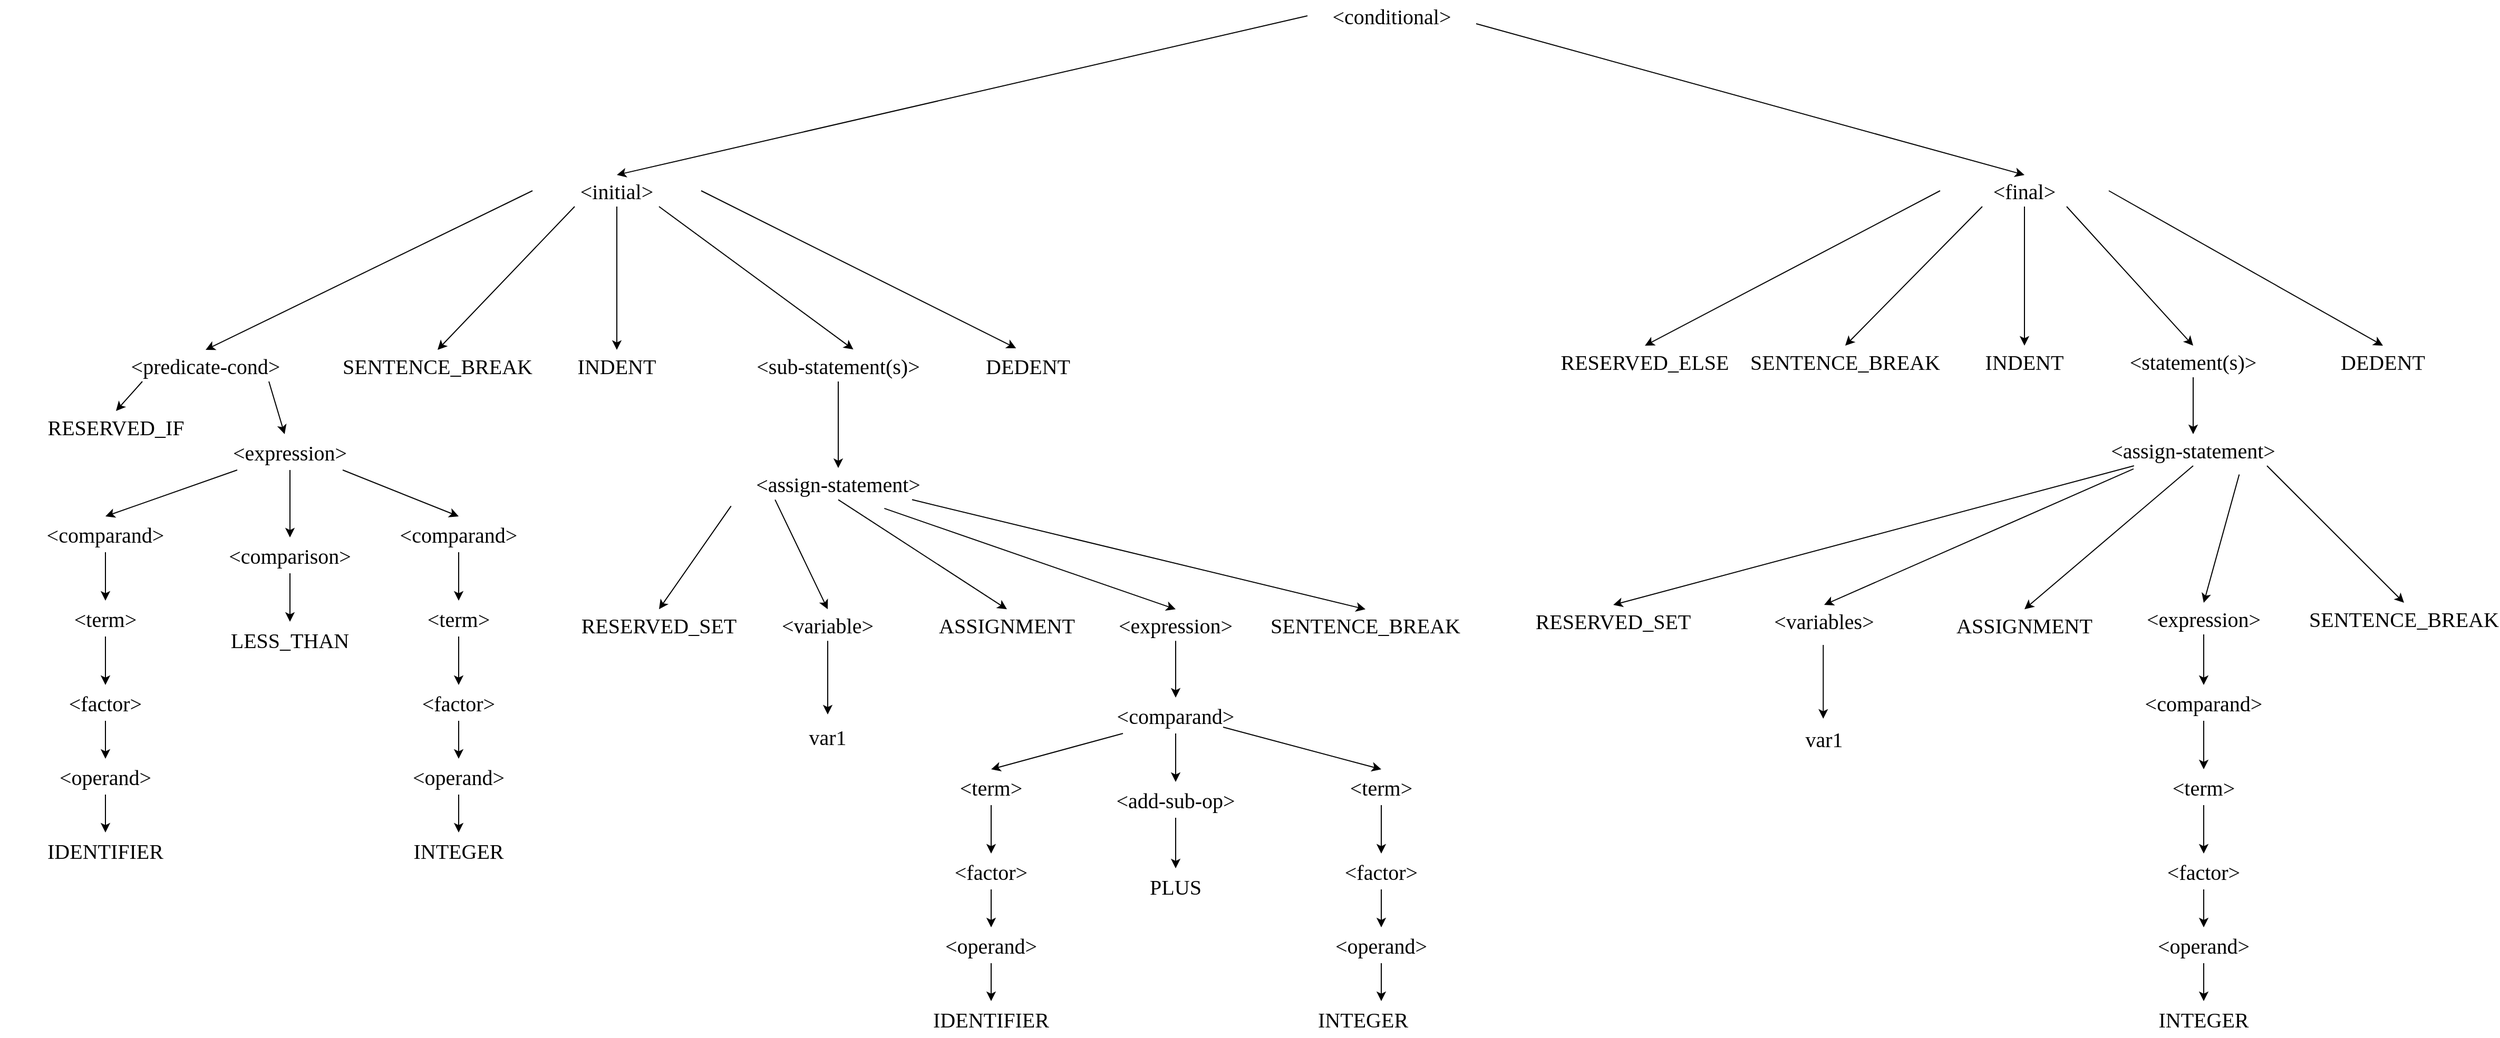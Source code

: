 <mxfile version="22.1.21" type="github">
  <diagram name="Page-1" id="WEaogWOMoJxRNa3tFYCO">
    <mxGraphModel dx="2437" dy="716" grid="1" gridSize="10" guides="1" tooltips="1" connect="1" arrows="1" fold="1" page="1" pageScale="1" pageWidth="1169" pageHeight="827" math="0" shadow="0">
      <root>
        <mxCell id="0" />
        <mxCell id="1" parent="0" />
        <mxCell id="Kcy05sSw5dRX6cnOLowN-2" value="&lt;font style=&quot;font-size: 20px;&quot;&gt;&amp;lt;conditional&amp;gt;&lt;/font&gt;" style="text;html=1;strokeColor=none;fillColor=none;align=center;verticalAlign=middle;whiteSpace=wrap;rounded=0;fontFamily=Lucida Console;" vertex="1" parent="1">
          <mxGeometry x="450" y="330" width="160" height="30" as="geometry" />
        </mxCell>
        <mxCell id="Kcy05sSw5dRX6cnOLowN-3" value="&lt;font style=&quot;font-size: 20px;&quot;&gt;&amp;lt;initial&amp;gt;&lt;/font&gt;" style="text;html=1;strokeColor=none;fillColor=none;align=center;verticalAlign=middle;whiteSpace=wrap;rounded=0;fontFamily=Lucida Console;" vertex="1" parent="1">
          <mxGeometry x="-285" y="496" width="160" height="30" as="geometry" />
        </mxCell>
        <mxCell id="Kcy05sSw5dRX6cnOLowN-5" value="&lt;font style=&quot;font-size: 20px;&quot;&gt;&amp;lt;final&amp;gt;&lt;/font&gt;" style="text;html=1;strokeColor=none;fillColor=none;align=center;verticalAlign=middle;whiteSpace=wrap;rounded=0;fontFamily=Lucida Console;" vertex="1" parent="1">
          <mxGeometry x="1050" y="496" width="160" height="30" as="geometry" />
        </mxCell>
        <mxCell id="Kcy05sSw5dRX6cnOLowN-6" value="&lt;font style=&quot;font-size: 20px;&quot;&gt;RESERVED_ELSE&lt;/font&gt;" style="text;html=1;strokeColor=none;fillColor=none;align=center;verticalAlign=middle;whiteSpace=wrap;rounded=0;fontFamily=Lucida Console;" vertex="1" parent="1">
          <mxGeometry x="690" y="658" width="160" height="30" as="geometry" />
        </mxCell>
        <mxCell id="Kcy05sSw5dRX6cnOLowN-7" value="&lt;font style=&quot;font-size: 20px;&quot;&gt;SENTENCE_BREAK&lt;/font&gt;" style="text;html=1;strokeColor=none;fillColor=none;align=center;verticalAlign=middle;whiteSpace=wrap;rounded=0;fontFamily=Lucida Console;" vertex="1" parent="1">
          <mxGeometry x="880" y="658" width="160" height="30" as="geometry" />
        </mxCell>
        <mxCell id="Kcy05sSw5dRX6cnOLowN-8" value="&lt;font style=&quot;font-size: 20px;&quot;&gt;SENTENCE_BREAK&lt;/font&gt;" style="text;html=1;strokeColor=none;fillColor=none;align=center;verticalAlign=middle;whiteSpace=wrap;rounded=0;fontFamily=Lucida Console;" vertex="1" parent="1">
          <mxGeometry x="-455" y="662" width="160" height="30" as="geometry" />
        </mxCell>
        <mxCell id="Kcy05sSw5dRX6cnOLowN-9" value="&lt;font style=&quot;font-size: 20px;&quot;&gt;&amp;lt;statement(s)&amp;gt;&lt;/font&gt;" style="text;html=1;strokeColor=none;fillColor=none;align=center;verticalAlign=middle;whiteSpace=wrap;rounded=0;fontFamily=Lucida Console;" vertex="1" parent="1">
          <mxGeometry x="1210" y="658" width="160" height="30" as="geometry" />
        </mxCell>
        <mxCell id="Kcy05sSw5dRX6cnOLowN-10" value="&lt;font style=&quot;font-size: 20px;&quot;&gt;INDENT&lt;/font&gt;" style="text;html=1;strokeColor=none;fillColor=none;align=center;verticalAlign=middle;whiteSpace=wrap;rounded=0;fontFamily=Lucida Console;" vertex="1" parent="1">
          <mxGeometry x="1050" y="658" width="160" height="30" as="geometry" />
        </mxCell>
        <mxCell id="Kcy05sSw5dRX6cnOLowN-11" value="&lt;font style=&quot;font-size: 20px;&quot;&gt;DEDENT&lt;/font&gt;" style="text;html=1;strokeColor=none;fillColor=none;align=center;verticalAlign=middle;whiteSpace=wrap;rounded=0;fontFamily=Lucida Console;" vertex="1" parent="1">
          <mxGeometry x="1390" y="658" width="160" height="30" as="geometry" />
        </mxCell>
        <mxCell id="Kcy05sSw5dRX6cnOLowN-13" value="&lt;font style=&quot;font-size: 20px;&quot;&gt;&amp;lt;predicate-cond&amp;gt;&lt;/font&gt;" style="text;html=1;strokeColor=none;fillColor=none;align=center;verticalAlign=middle;whiteSpace=wrap;rounded=0;fontFamily=Lucida Console;" vertex="1" parent="1">
          <mxGeometry x="-715" y="662" width="240" height="30" as="geometry" />
        </mxCell>
        <mxCell id="Kcy05sSw5dRX6cnOLowN-14" value="&lt;font style=&quot;font-size: 20px;&quot;&gt;INDENT&lt;/font&gt;" style="text;html=1;strokeColor=none;fillColor=none;align=center;verticalAlign=middle;whiteSpace=wrap;rounded=0;fontFamily=Lucida Console;" vertex="1" parent="1">
          <mxGeometry x="-285" y="662" width="160" height="30" as="geometry" />
        </mxCell>
        <mxCell id="Kcy05sSw5dRX6cnOLowN-15" value="&lt;font style=&quot;font-size: 20px;&quot;&gt;&amp;lt;sub-statement(s)&amp;gt;&lt;/font&gt;" style="text;html=1;strokeColor=none;fillColor=none;align=center;verticalAlign=middle;whiteSpace=wrap;rounded=0;fontFamily=Lucida Console;" vertex="1" parent="1">
          <mxGeometry x="-105" y="662" width="220" height="30" as="geometry" />
        </mxCell>
        <mxCell id="Kcy05sSw5dRX6cnOLowN-16" value="&lt;font style=&quot;font-size: 20px;&quot;&gt;DEDENT&lt;/font&gt;" style="text;html=1;strokeColor=none;fillColor=none;align=center;verticalAlign=middle;whiteSpace=wrap;rounded=0;fontFamily=Lucida Console;" vertex="1" parent="1">
          <mxGeometry x="105" y="662" width="160" height="30" as="geometry" />
        </mxCell>
        <mxCell id="Kcy05sSw5dRX6cnOLowN-28" value="" style="endArrow=classic;html=1;rounded=0;exitX=0;exitY=0.5;exitDx=0;exitDy=0;entryX=0.5;entryY=0;entryDx=0;entryDy=0;" edge="1" parent="1" source="Kcy05sSw5dRX6cnOLowN-5" target="Kcy05sSw5dRX6cnOLowN-6">
          <mxGeometry width="50" height="50" relative="1" as="geometry">
            <mxPoint x="740" y="562" as="sourcePoint" />
            <mxPoint x="790" y="512" as="targetPoint" />
          </mxGeometry>
        </mxCell>
        <mxCell id="Kcy05sSw5dRX6cnOLowN-29" value="" style="endArrow=classic;html=1;rounded=0;exitX=0.25;exitY=1;exitDx=0;exitDy=0;entryX=0.5;entryY=0;entryDx=0;entryDy=0;" edge="1" parent="1" source="Kcy05sSw5dRX6cnOLowN-5" target="Kcy05sSw5dRX6cnOLowN-7">
          <mxGeometry width="50" height="50" relative="1" as="geometry">
            <mxPoint x="1099" y="527" as="sourcePoint" />
            <mxPoint x="780" y="668" as="targetPoint" />
          </mxGeometry>
        </mxCell>
        <mxCell id="Kcy05sSw5dRX6cnOLowN-30" value="" style="endArrow=classic;html=1;rounded=0;exitX=0.5;exitY=1;exitDx=0;exitDy=0;entryX=0.5;entryY=0;entryDx=0;entryDy=0;" edge="1" parent="1" source="Kcy05sSw5dRX6cnOLowN-5" target="Kcy05sSw5dRX6cnOLowN-10">
          <mxGeometry width="50" height="50" relative="1" as="geometry">
            <mxPoint x="1139" y="542" as="sourcePoint" />
            <mxPoint x="970" y="668" as="targetPoint" />
          </mxGeometry>
        </mxCell>
        <mxCell id="Kcy05sSw5dRX6cnOLowN-31" value="" style="endArrow=classic;html=1;rounded=0;exitX=0.75;exitY=1;exitDx=0;exitDy=0;entryX=0.5;entryY=0;entryDx=0;entryDy=0;" edge="1" parent="1" source="Kcy05sSw5dRX6cnOLowN-5" target="Kcy05sSw5dRX6cnOLowN-9">
          <mxGeometry width="50" height="50" relative="1" as="geometry">
            <mxPoint x="1179" y="542" as="sourcePoint" />
            <mxPoint x="1179" y="668" as="targetPoint" />
          </mxGeometry>
        </mxCell>
        <mxCell id="Kcy05sSw5dRX6cnOLowN-32" value="" style="endArrow=classic;html=1;rounded=0;exitX=1;exitY=0.5;exitDx=0;exitDy=0;entryX=0.5;entryY=0;entryDx=0;entryDy=0;" edge="1" parent="1" source="Kcy05sSw5dRX6cnOLowN-5" target="Kcy05sSw5dRX6cnOLowN-11">
          <mxGeometry width="50" height="50" relative="1" as="geometry">
            <mxPoint x="1219" y="542" as="sourcePoint" />
            <mxPoint x="1360" y="668" as="targetPoint" />
          </mxGeometry>
        </mxCell>
        <mxCell id="Kcy05sSw5dRX6cnOLowN-43" value="" style="endArrow=classic;html=1;rounded=0;exitX=0;exitY=0.5;exitDx=0;exitDy=0;entryX=0.5;entryY=0;entryDx=0;entryDy=0;" edge="1" parent="1" source="Kcy05sSw5dRX6cnOLowN-3" target="Kcy05sSw5dRX6cnOLowN-13">
          <mxGeometry width="50" height="50" relative="1" as="geometry">
            <mxPoint x="-315" y="507" as="sourcePoint" />
            <mxPoint x="-755" y="658" as="targetPoint" />
          </mxGeometry>
        </mxCell>
        <mxCell id="Kcy05sSw5dRX6cnOLowN-44" value="" style="endArrow=classic;html=1;rounded=0;exitX=0.25;exitY=1;exitDx=0;exitDy=0;entryX=0.5;entryY=0;entryDx=0;entryDy=0;" edge="1" parent="1" source="Kcy05sSw5dRX6cnOLowN-3" target="Kcy05sSw5dRX6cnOLowN-8">
          <mxGeometry width="50" height="50" relative="1" as="geometry">
            <mxPoint x="-305" y="521" as="sourcePoint" />
            <mxPoint x="-585" y="672" as="targetPoint" />
          </mxGeometry>
        </mxCell>
        <mxCell id="Kcy05sSw5dRX6cnOLowN-45" value="" style="endArrow=classic;html=1;rounded=0;exitX=0.5;exitY=1;exitDx=0;exitDy=0;entryX=0.5;entryY=0;entryDx=0;entryDy=0;" edge="1" parent="1" source="Kcy05sSw5dRX6cnOLowN-3" target="Kcy05sSw5dRX6cnOLowN-14">
          <mxGeometry width="50" height="50" relative="1" as="geometry">
            <mxPoint x="-265" y="536" as="sourcePoint" />
            <mxPoint x="-365" y="672" as="targetPoint" />
          </mxGeometry>
        </mxCell>
        <mxCell id="Kcy05sSw5dRX6cnOLowN-47" value="" style="endArrow=classic;html=1;rounded=0;exitX=0.75;exitY=1;exitDx=0;exitDy=0;entryX=0.565;entryY=-0.014;entryDx=0;entryDy=0;entryPerimeter=0;" edge="1" parent="1" source="Kcy05sSw5dRX6cnOLowN-3" target="Kcy05sSw5dRX6cnOLowN-15">
          <mxGeometry width="50" height="50" relative="1" as="geometry">
            <mxPoint x="-195" y="536" as="sourcePoint" />
            <mxPoint x="-195" y="672" as="targetPoint" />
          </mxGeometry>
        </mxCell>
        <mxCell id="Kcy05sSw5dRX6cnOLowN-48" value="" style="endArrow=classic;html=1;rounded=0;exitX=1;exitY=0.5;exitDx=0;exitDy=0;entryX=0.429;entryY=-0.052;entryDx=0;entryDy=0;entryPerimeter=0;" edge="1" parent="1" source="Kcy05sSw5dRX6cnOLowN-3" target="Kcy05sSw5dRX6cnOLowN-16">
          <mxGeometry width="50" height="50" relative="1" as="geometry">
            <mxPoint x="-155" y="536" as="sourcePoint" />
            <mxPoint x="29" y="672" as="targetPoint" />
          </mxGeometry>
        </mxCell>
        <mxCell id="Kcy05sSw5dRX6cnOLowN-49" value="" style="endArrow=classic;html=1;rounded=0;exitX=0;exitY=0.5;exitDx=0;exitDy=0;entryX=0.5;entryY=0;entryDx=0;entryDy=0;" edge="1" parent="1" source="Kcy05sSw5dRX6cnOLowN-2" target="Kcy05sSw5dRX6cnOLowN-3">
          <mxGeometry width="50" height="50" relative="1" as="geometry">
            <mxPoint x="-380" y="439" as="sourcePoint" />
            <mxPoint x="-81" y="588" as="targetPoint" />
          </mxGeometry>
        </mxCell>
        <mxCell id="Kcy05sSw5dRX6cnOLowN-51" value="" style="endArrow=classic;html=1;rounded=0;exitX=1;exitY=0.75;exitDx=0;exitDy=0;entryX=0.5;entryY=0;entryDx=0;entryDy=0;" edge="1" parent="1" source="Kcy05sSw5dRX6cnOLowN-2" target="Kcy05sSw5dRX6cnOLowN-5">
          <mxGeometry width="50" height="50" relative="1" as="geometry">
            <mxPoint x="650" y="340" as="sourcePoint" />
            <mxPoint x="650" y="424" as="targetPoint" />
          </mxGeometry>
        </mxCell>
        <mxCell id="Kcy05sSw5dRX6cnOLowN-52" value="" style="endArrow=classic;html=1;rounded=0;exitX=0.75;exitY=1;exitDx=0;exitDy=0;" edge="1" parent="1" source="Kcy05sSw5dRX6cnOLowN-13" target="Kcy05sSw5dRX6cnOLowN-53">
          <mxGeometry width="50" height="50" relative="1" as="geometry">
            <mxPoint x="-505" y="740" as="sourcePoint" />
            <mxPoint x="-595" y="810" as="targetPoint" />
          </mxGeometry>
        </mxCell>
        <mxCell id="Kcy05sSw5dRX6cnOLowN-53" value="&lt;font style=&quot;font-size: 20px;&quot;&gt;&amp;lt;expression&amp;gt;&lt;/font&gt;" style="text;html=1;strokeColor=none;fillColor=none;align=center;verticalAlign=middle;whiteSpace=wrap;rounded=0;fontFamily=Lucida Console;" vertex="1" parent="1">
          <mxGeometry x="-615" y="742" width="200" height="34" as="geometry" />
        </mxCell>
        <mxCell id="Kcy05sSw5dRX6cnOLowN-54" value="&lt;font style=&quot;font-size: 20px;&quot;&gt;RESERVED_IF&lt;/font&gt;" style="text;html=1;strokeColor=none;fillColor=none;align=center;verticalAlign=middle;whiteSpace=wrap;rounded=0;fontFamily=Lucida Console;" vertex="1" parent="1">
          <mxGeometry x="-755" y="720" width="150" height="30" as="geometry" />
        </mxCell>
        <mxCell id="Kcy05sSw5dRX6cnOLowN-55" value="" style="endArrow=classic;html=1;rounded=0;exitX=0.25;exitY=1;exitDx=0;exitDy=0;entryX=0.5;entryY=0;entryDx=0;entryDy=0;" edge="1" parent="1" source="Kcy05sSw5dRX6cnOLowN-13" target="Kcy05sSw5dRX6cnOLowN-54">
          <mxGeometry width="50" height="50" relative="1" as="geometry">
            <mxPoint x="-585" y="702" as="sourcePoint" />
            <mxPoint x="-465" y="816" as="targetPoint" />
          </mxGeometry>
        </mxCell>
        <mxCell id="Kcy05sSw5dRX6cnOLowN-62" value="" style="endArrow=classic;html=1;rounded=0;exitX=0.5;exitY=1;exitDx=0;exitDy=0;entryX=0.5;entryY=0;entryDx=0;entryDy=0;" edge="1" parent="1" source="Kcy05sSw5dRX6cnOLowN-9" target="Kcy05sSw5dRX6cnOLowN-63">
          <mxGeometry width="50" height="50" relative="1" as="geometry">
            <mxPoint x="1250" y="751" as="sourcePoint" />
            <mxPoint x="1290" y="776" as="targetPoint" />
          </mxGeometry>
        </mxCell>
        <mxCell id="Kcy05sSw5dRX6cnOLowN-63" value="&lt;font style=&quot;font-size: 20px;&quot;&gt;&amp;lt;assign-statement&amp;gt;&lt;/font&gt;" style="text;html=1;strokeColor=none;fillColor=none;align=center;verticalAlign=middle;whiteSpace=wrap;rounded=0;fontFamily=Lucida Console;" vertex="1" parent="1">
          <mxGeometry x="1150" y="742" width="280" height="30" as="geometry" />
        </mxCell>
        <mxCell id="Kcy05sSw5dRX6cnOLowN-71" value="&lt;font style=&quot;font-size: 20px;&quot;&gt;&amp;lt;variables&amp;gt;&lt;/font&gt;" style="text;html=1;strokeColor=none;fillColor=none;align=center;verticalAlign=middle;whiteSpace=wrap;rounded=0;fontFamily=Lucida Console;" vertex="1" parent="1">
          <mxGeometry x="860" y="904" width="160" height="30" as="geometry" />
        </mxCell>
        <mxCell id="Kcy05sSw5dRX6cnOLowN-73" value="&lt;font style=&quot;font-size: 20px;&quot;&gt;RESERVED_SET&lt;/font&gt;" style="text;html=1;strokeColor=none;fillColor=none;align=center;verticalAlign=middle;whiteSpace=wrap;rounded=0;fontFamily=Lucida Console;" vertex="1" parent="1">
          <mxGeometry x="660" y="904" width="160" height="30" as="geometry" />
        </mxCell>
        <mxCell id="Kcy05sSw5dRX6cnOLowN-75" value="" style="endArrow=classic;html=1;rounded=0;entryX=0.5;entryY=0;entryDx=0;entryDy=0;" edge="1" parent="1" source="Kcy05sSw5dRX6cnOLowN-63" target="Kcy05sSw5dRX6cnOLowN-73">
          <mxGeometry width="50" height="50" relative="1" as="geometry">
            <mxPoint x="1340" y="812" as="sourcePoint" />
            <mxPoint x="1350" y="886" as="targetPoint" />
          </mxGeometry>
        </mxCell>
        <mxCell id="Kcy05sSw5dRX6cnOLowN-81" value="" style="endArrow=classic;html=1;rounded=0;exitX=0.75;exitY=1;exitDx=0;exitDy=0;entryX=0.5;entryY=0;entryDx=0;entryDy=0;" edge="1" parent="1" source="Kcy05sSw5dRX6cnOLowN-53" target="Kcy05sSw5dRX6cnOLowN-83">
          <mxGeometry width="50" height="50" relative="1" as="geometry">
            <mxPoint x="-515" y="870" as="sourcePoint" />
            <mxPoint x="-515" y="910" as="targetPoint" />
          </mxGeometry>
        </mxCell>
        <mxCell id="Kcy05sSw5dRX6cnOLowN-82" value="" style="endArrow=classic;html=1;rounded=0;exitX=0.5;exitY=1;exitDx=0;exitDy=0;entryX=0.5;entryY=0;entryDx=0;entryDy=0;" edge="1" parent="1" source="Kcy05sSw5dRX6cnOLowN-83" target="Kcy05sSw5dRX6cnOLowN-84">
          <mxGeometry width="50" height="50" relative="1" as="geometry">
            <mxPoint x="-355.77" y="944" as="sourcePoint" />
            <mxPoint x="-355.77" y="1018" as="targetPoint" />
          </mxGeometry>
        </mxCell>
        <mxCell id="Kcy05sSw5dRX6cnOLowN-83" value="&lt;font style=&quot;font-size: 20px;&quot;&gt;&amp;lt;comparand&amp;gt;&lt;/font&gt;" style="text;html=1;strokeColor=none;fillColor=none;align=center;verticalAlign=middle;whiteSpace=wrap;rounded=0;fontFamily=Lucida Console;" vertex="1" parent="1">
          <mxGeometry x="-455" y="820" width="200" height="34" as="geometry" />
        </mxCell>
        <mxCell id="Kcy05sSw5dRX6cnOLowN-84" value="&lt;font style=&quot;font-size: 20px;&quot;&gt;&amp;lt;term&amp;gt;&lt;/font&gt;" style="text;html=1;strokeColor=none;fillColor=none;align=center;verticalAlign=middle;whiteSpace=wrap;rounded=0;fontFamily=Lucida Console;" vertex="1" parent="1">
          <mxGeometry x="-455" y="900" width="200" height="34" as="geometry" />
        </mxCell>
        <mxCell id="Kcy05sSw5dRX6cnOLowN-85" value="&lt;font style=&quot;font-size: 20px;&quot;&gt;&amp;lt;factor&amp;gt;&lt;/font&gt;" style="text;html=1;strokeColor=none;fillColor=none;align=center;verticalAlign=middle;whiteSpace=wrap;rounded=0;fontFamily=Lucida Console;" vertex="1" parent="1">
          <mxGeometry x="-455" y="980" width="200" height="34" as="geometry" />
        </mxCell>
        <mxCell id="Kcy05sSw5dRX6cnOLowN-86" value="&lt;font style=&quot;font-size: 20px;&quot;&gt;&amp;lt;operand&amp;gt;&lt;/font&gt;" style="text;html=1;strokeColor=none;fillColor=none;align=center;verticalAlign=middle;whiteSpace=wrap;rounded=0;fontFamily=Lucida Console;" vertex="1" parent="1">
          <mxGeometry x="-455" y="1050" width="200" height="34" as="geometry" />
        </mxCell>
        <mxCell id="Kcy05sSw5dRX6cnOLowN-87" value="&lt;font style=&quot;font-size: 20px;&quot;&gt;INTEGER&lt;/font&gt;" style="text;html=1;strokeColor=none;fillColor=none;align=center;verticalAlign=middle;whiteSpace=wrap;rounded=0;fontFamily=Lucida Console;" vertex="1" parent="1">
          <mxGeometry x="-455" y="1120" width="200" height="34" as="geometry" />
        </mxCell>
        <mxCell id="Kcy05sSw5dRX6cnOLowN-90" value="" style="endArrow=classic;html=1;rounded=0;entryX=0.5;entryY=0;entryDx=0;entryDy=0;exitX=0.5;exitY=1;exitDx=0;exitDy=0;" edge="1" parent="1" source="Kcy05sSw5dRX6cnOLowN-84" target="Kcy05sSw5dRX6cnOLowN-85">
          <mxGeometry width="50" height="50" relative="1" as="geometry">
            <mxPoint x="-245" y="910" as="sourcePoint" />
            <mxPoint x="-245" y="1096" as="targetPoint" />
          </mxGeometry>
        </mxCell>
        <mxCell id="Kcy05sSw5dRX6cnOLowN-91" value="" style="endArrow=classic;html=1;rounded=0;exitX=0.5;exitY=1;exitDx=0;exitDy=0;entryX=0.5;entryY=0;entryDx=0;entryDy=0;" edge="1" parent="1" source="Kcy05sSw5dRX6cnOLowN-85" target="Kcy05sSw5dRX6cnOLowN-86">
          <mxGeometry width="50" height="50" relative="1" as="geometry">
            <mxPoint x="-345" y="1064" as="sourcePoint" />
            <mxPoint x="-345" y="1130" as="targetPoint" />
          </mxGeometry>
        </mxCell>
        <mxCell id="Kcy05sSw5dRX6cnOLowN-92" value="" style="endArrow=classic;html=1;rounded=0;exitX=0.5;exitY=1;exitDx=0;exitDy=0;" edge="1" parent="1" source="Kcy05sSw5dRX6cnOLowN-86" target="Kcy05sSw5dRX6cnOLowN-87">
          <mxGeometry width="50" height="50" relative="1" as="geometry">
            <mxPoint x="-345" y="1164" as="sourcePoint" />
            <mxPoint x="-345" y="1220" as="targetPoint" />
          </mxGeometry>
        </mxCell>
        <mxCell id="Kcy05sSw5dRX6cnOLowN-104" value="" style="endArrow=classic;html=1;rounded=0;exitX=0.5;exitY=1;exitDx=0;exitDy=0;entryX=0.5;entryY=0;entryDx=0;entryDy=0;" edge="1" parent="1" source="Kcy05sSw5dRX6cnOLowN-105" target="Kcy05sSw5dRX6cnOLowN-106">
          <mxGeometry width="50" height="50" relative="1" as="geometry">
            <mxPoint x="-690.77" y="944" as="sourcePoint" />
            <mxPoint x="-690.77" y="1018" as="targetPoint" />
          </mxGeometry>
        </mxCell>
        <mxCell id="Kcy05sSw5dRX6cnOLowN-105" value="&lt;font style=&quot;font-size: 20px;&quot;&gt;&amp;lt;comparand&amp;gt;&lt;/font&gt;" style="text;html=1;strokeColor=none;fillColor=none;align=center;verticalAlign=middle;whiteSpace=wrap;rounded=0;fontFamily=Lucida Console;" vertex="1" parent="1">
          <mxGeometry x="-790" y="820" width="200" height="34" as="geometry" />
        </mxCell>
        <mxCell id="Kcy05sSw5dRX6cnOLowN-106" value="&lt;font style=&quot;font-size: 20px;&quot;&gt;&amp;lt;term&amp;gt;&lt;/font&gt;" style="text;html=1;strokeColor=none;fillColor=none;align=center;verticalAlign=middle;whiteSpace=wrap;rounded=0;fontFamily=Lucida Console;" vertex="1" parent="1">
          <mxGeometry x="-790" y="900" width="200" height="34" as="geometry" />
        </mxCell>
        <mxCell id="Kcy05sSw5dRX6cnOLowN-107" value="&lt;font style=&quot;font-size: 20px;&quot;&gt;&amp;lt;factor&amp;gt;&lt;/font&gt;" style="text;html=1;strokeColor=none;fillColor=none;align=center;verticalAlign=middle;whiteSpace=wrap;rounded=0;fontFamily=Lucida Console;" vertex="1" parent="1">
          <mxGeometry x="-790" y="980" width="200" height="34" as="geometry" />
        </mxCell>
        <mxCell id="Kcy05sSw5dRX6cnOLowN-108" value="&lt;font style=&quot;font-size: 20px;&quot;&gt;&amp;lt;operand&amp;gt;&lt;/font&gt;" style="text;html=1;strokeColor=none;fillColor=none;align=center;verticalAlign=middle;whiteSpace=wrap;rounded=0;fontFamily=Lucida Console;" vertex="1" parent="1">
          <mxGeometry x="-790" y="1050" width="200" height="34" as="geometry" />
        </mxCell>
        <mxCell id="Kcy05sSw5dRX6cnOLowN-109" value="&lt;font style=&quot;font-size: 20px;&quot;&gt;IDENTIFIER&lt;/font&gt;" style="text;html=1;strokeColor=none;fillColor=none;align=center;verticalAlign=middle;whiteSpace=wrap;rounded=0;fontFamily=Lucida Console;" vertex="1" parent="1">
          <mxGeometry x="-790" y="1120" width="200" height="34" as="geometry" />
        </mxCell>
        <mxCell id="Kcy05sSw5dRX6cnOLowN-110" value="" style="endArrow=classic;html=1;rounded=0;entryX=0.5;entryY=0;entryDx=0;entryDy=0;exitX=0.5;exitY=1;exitDx=0;exitDy=0;" edge="1" parent="1" source="Kcy05sSw5dRX6cnOLowN-106" target="Kcy05sSw5dRX6cnOLowN-107">
          <mxGeometry width="50" height="50" relative="1" as="geometry">
            <mxPoint x="-580" y="910" as="sourcePoint" />
            <mxPoint x="-580" y="1096" as="targetPoint" />
          </mxGeometry>
        </mxCell>
        <mxCell id="Kcy05sSw5dRX6cnOLowN-111" value="" style="endArrow=classic;html=1;rounded=0;exitX=0.5;exitY=1;exitDx=0;exitDy=0;entryX=0.5;entryY=0;entryDx=0;entryDy=0;" edge="1" parent="1" source="Kcy05sSw5dRX6cnOLowN-107" target="Kcy05sSw5dRX6cnOLowN-108">
          <mxGeometry width="50" height="50" relative="1" as="geometry">
            <mxPoint x="-680" y="1064" as="sourcePoint" />
            <mxPoint x="-680" y="1130" as="targetPoint" />
          </mxGeometry>
        </mxCell>
        <mxCell id="Kcy05sSw5dRX6cnOLowN-112" value="" style="endArrow=classic;html=1;rounded=0;exitX=0.5;exitY=1;exitDx=0;exitDy=0;" edge="1" parent="1" source="Kcy05sSw5dRX6cnOLowN-108" target="Kcy05sSw5dRX6cnOLowN-109">
          <mxGeometry width="50" height="50" relative="1" as="geometry">
            <mxPoint x="-680" y="1164" as="sourcePoint" />
            <mxPoint x="-680" y="1220" as="targetPoint" />
          </mxGeometry>
        </mxCell>
        <mxCell id="Kcy05sSw5dRX6cnOLowN-113" value="" style="endArrow=classic;html=1;rounded=0;exitX=0.25;exitY=1;exitDx=0;exitDy=0;entryX=0.5;entryY=0;entryDx=0;entryDy=0;" edge="1" parent="1" source="Kcy05sSw5dRX6cnOLowN-53" target="Kcy05sSw5dRX6cnOLowN-105">
          <mxGeometry width="50" height="50" relative="1" as="geometry">
            <mxPoint x="-455" y="786" as="sourcePoint" />
            <mxPoint x="-349" y="840" as="targetPoint" />
          </mxGeometry>
        </mxCell>
        <mxCell id="Kcy05sSw5dRX6cnOLowN-114" value="&lt;font style=&quot;font-size: 20px;&quot;&gt;&amp;lt;comparison&amp;gt;&lt;/font&gt;" style="text;html=1;strokeColor=none;fillColor=none;align=center;verticalAlign=middle;whiteSpace=wrap;rounded=0;fontFamily=Lucida Console;" vertex="1" parent="1">
          <mxGeometry x="-615" y="840" width="200" height="34" as="geometry" />
        </mxCell>
        <mxCell id="Kcy05sSw5dRX6cnOLowN-115" value="" style="endArrow=classic;html=1;rounded=0;exitX=0.5;exitY=1;exitDx=0;exitDy=0;" edge="1" parent="1" source="Kcy05sSw5dRX6cnOLowN-114">
          <mxGeometry width="50" height="50" relative="1" as="geometry">
            <mxPoint x="-475" y="910" as="sourcePoint" />
            <mxPoint x="-515" y="920" as="targetPoint" />
          </mxGeometry>
        </mxCell>
        <mxCell id="Kcy05sSw5dRX6cnOLowN-116" value="&lt;font style=&quot;font-size: 20px;&quot;&gt;LESS_THAN&lt;/font&gt;" style="text;html=1;strokeColor=none;fillColor=none;align=center;verticalAlign=middle;whiteSpace=wrap;rounded=0;fontFamily=Lucida Console;" vertex="1" parent="1">
          <mxGeometry x="-615" y="920" width="200" height="34" as="geometry" />
        </mxCell>
        <mxCell id="Kcy05sSw5dRX6cnOLowN-117" value="" style="endArrow=classic;html=1;rounded=0;exitX=0.5;exitY=1;exitDx=0;exitDy=0;entryX=0.5;entryY=0;entryDx=0;entryDy=0;" edge="1" parent="1" source="Kcy05sSw5dRX6cnOLowN-53" target="Kcy05sSw5dRX6cnOLowN-114">
          <mxGeometry width="50" height="50" relative="1" as="geometry">
            <mxPoint x="-505" y="884" as="sourcePoint" />
            <mxPoint x="-505" y="930" as="targetPoint" />
          </mxGeometry>
        </mxCell>
        <mxCell id="Kcy05sSw5dRX6cnOLowN-145" value="" style="endArrow=classic;html=1;rounded=0;entryX=0.5;entryY=0;entryDx=0;entryDy=0;exitX=0.298;exitY=1.098;exitDx=0;exitDy=0;exitPerimeter=0;" edge="1" parent="1" source="Kcy05sSw5dRX6cnOLowN-63" target="Kcy05sSw5dRX6cnOLowN-71">
          <mxGeometry width="50" height="50" relative="1" as="geometry">
            <mxPoint x="1190" y="780" as="sourcePoint" />
            <mxPoint x="1160" y="853" as="targetPoint" />
          </mxGeometry>
        </mxCell>
        <mxCell id="Kcy05sSw5dRX6cnOLowN-146" value="&lt;font style=&quot;font-size: 20px;&quot;&gt;SENTENCE_BREAK&lt;/font&gt;" style="text;html=1;strokeColor=none;fillColor=none;align=center;verticalAlign=middle;whiteSpace=wrap;rounded=0;fontFamily=Lucida Console;" vertex="1" parent="1">
          <mxGeometry x="1410" y="902" width="160" height="30" as="geometry" />
        </mxCell>
        <mxCell id="Kcy05sSw5dRX6cnOLowN-147" value="" style="endArrow=classic;html=1;rounded=0;exitX=0.75;exitY=1;exitDx=0;exitDy=0;entryX=0.5;entryY=0;entryDx=0;entryDy=0;" edge="1" parent="1" source="Kcy05sSw5dRX6cnOLowN-63" target="Kcy05sSw5dRX6cnOLowN-146">
          <mxGeometry width="50" height="50" relative="1" as="geometry">
            <mxPoint x="1230" y="782" as="sourcePoint" />
            <mxPoint x="1130" y="853" as="targetPoint" />
          </mxGeometry>
        </mxCell>
        <mxCell id="Kcy05sSw5dRX6cnOLowN-148" value="&lt;font style=&quot;font-size: 20px;&quot;&gt;ASSIGNMENT&lt;/font&gt;" style="text;html=1;strokeColor=none;fillColor=none;align=center;verticalAlign=middle;whiteSpace=wrap;rounded=0;fontFamily=Lucida Console;" vertex="1" parent="1">
          <mxGeometry x="1050" y="908.17" width="160" height="30" as="geometry" />
        </mxCell>
        <mxCell id="Kcy05sSw5dRX6cnOLowN-149" value="&lt;font style=&quot;font-size: 20px;&quot;&gt;&amp;lt;expression&amp;gt;&lt;/font&gt;" style="text;html=1;strokeColor=none;fillColor=none;align=center;verticalAlign=middle;whiteSpace=wrap;rounded=0;fontFamily=Lucida Console;" vertex="1" parent="1">
          <mxGeometry x="1220" y="902" width="160" height="30" as="geometry" />
        </mxCell>
        <mxCell id="Kcy05sSw5dRX6cnOLowN-150" value="" style="endArrow=classic;html=1;rounded=0;entryX=0.5;entryY=0;entryDx=0;entryDy=0;exitX=0.5;exitY=1;exitDx=0;exitDy=0;" edge="1" parent="1" source="Kcy05sSw5dRX6cnOLowN-63" target="Kcy05sSw5dRX6cnOLowN-148">
          <mxGeometry width="50" height="50" relative="1" as="geometry">
            <mxPoint x="1230" y="782" as="sourcePoint" />
            <mxPoint x="930" y="860" as="targetPoint" />
          </mxGeometry>
        </mxCell>
        <mxCell id="Kcy05sSw5dRX6cnOLowN-151" value="" style="endArrow=classic;html=1;rounded=0;entryX=0.5;entryY=0;entryDx=0;entryDy=0;exitX=0.656;exitY=1.276;exitDx=0;exitDy=0;exitPerimeter=0;" edge="1" parent="1" source="Kcy05sSw5dRX6cnOLowN-63" target="Kcy05sSw5dRX6cnOLowN-149">
          <mxGeometry width="50" height="50" relative="1" as="geometry">
            <mxPoint x="1300" y="782" as="sourcePoint" />
            <mxPoint x="1120" y="860" as="targetPoint" />
          </mxGeometry>
        </mxCell>
        <mxCell id="Kcy05sSw5dRX6cnOLowN-152" value="&lt;font style=&quot;font-size: 20px;&quot;&gt;&amp;lt;assign-statement&amp;gt;&lt;/font&gt;" style="text;html=1;strokeColor=none;fillColor=none;align=center;verticalAlign=middle;whiteSpace=wrap;rounded=0;fontFamily=Lucida Console;" vertex="1" parent="1">
          <mxGeometry x="-135" y="774.17" width="280" height="30" as="geometry" />
        </mxCell>
        <mxCell id="Kcy05sSw5dRX6cnOLowN-153" value="&lt;font style=&quot;font-size: 20px;&quot;&gt;&amp;lt;variable&amp;gt;&lt;/font&gt;" style="text;html=1;strokeColor=none;fillColor=none;align=center;verticalAlign=middle;whiteSpace=wrap;rounded=0;fontFamily=Lucida Console;" vertex="1" parent="1">
          <mxGeometry x="-85" y="908.17" width="160" height="30" as="geometry" />
        </mxCell>
        <mxCell id="Kcy05sSw5dRX6cnOLowN-154" value="&lt;font style=&quot;font-size: 20px;&quot;&gt;RESERVED_SET&lt;/font&gt;" style="text;html=1;strokeColor=none;fillColor=none;align=center;verticalAlign=middle;whiteSpace=wrap;rounded=0;fontFamily=Lucida Console;" vertex="1" parent="1">
          <mxGeometry x="-245" y="908.17" width="160" height="30" as="geometry" />
        </mxCell>
        <mxCell id="Kcy05sSw5dRX6cnOLowN-155" value="" style="endArrow=classic;html=1;rounded=0;entryX=0.5;entryY=0;entryDx=0;entryDy=0;exitX=0.137;exitY=1.2;exitDx=0;exitDy=0;exitPerimeter=0;" edge="1" parent="1" source="Kcy05sSw5dRX6cnOLowN-152" target="Kcy05sSw5dRX6cnOLowN-154">
          <mxGeometry width="50" height="50" relative="1" as="geometry">
            <mxPoint x="755" y="840.17" as="sourcePoint" />
            <mxPoint x="765" y="914.17" as="targetPoint" />
          </mxGeometry>
        </mxCell>
        <mxCell id="Kcy05sSw5dRX6cnOLowN-156" value="" style="endArrow=classic;html=1;rounded=0;entryX=0.5;entryY=0;entryDx=0;entryDy=0;exitX=0.286;exitY=1;exitDx=0;exitDy=0;exitPerimeter=0;" edge="1" parent="1" source="Kcy05sSw5dRX6cnOLowN-152" target="Kcy05sSw5dRX6cnOLowN-153">
          <mxGeometry width="50" height="50" relative="1" as="geometry">
            <mxPoint x="-45" y="814.17" as="sourcePoint" />
            <mxPoint x="575" y="881.17" as="targetPoint" />
          </mxGeometry>
        </mxCell>
        <mxCell id="Kcy05sSw5dRX6cnOLowN-157" value="&lt;font style=&quot;font-size: 20px;&quot;&gt;SENTENCE_BREAK&lt;/font&gt;" style="text;html=1;strokeColor=none;fillColor=none;align=center;verticalAlign=middle;whiteSpace=wrap;rounded=0;fontFamily=Lucida Console;" vertex="1" parent="1">
          <mxGeometry x="425" y="908.17" width="160" height="30" as="geometry" />
        </mxCell>
        <mxCell id="Kcy05sSw5dRX6cnOLowN-158" value="" style="endArrow=classic;html=1;rounded=0;exitX=0.75;exitY=1;exitDx=0;exitDy=0;entryX=0.5;entryY=0;entryDx=0;entryDy=0;" edge="1" parent="1" source="Kcy05sSw5dRX6cnOLowN-152" target="Kcy05sSw5dRX6cnOLowN-157">
          <mxGeometry width="50" height="50" relative="1" as="geometry">
            <mxPoint x="645" y="810.17" as="sourcePoint" />
            <mxPoint x="545" y="881.17" as="targetPoint" />
          </mxGeometry>
        </mxCell>
        <mxCell id="Kcy05sSw5dRX6cnOLowN-159" value="&lt;font style=&quot;font-size: 20px;&quot;&gt;ASSIGNMENT&lt;/font&gt;" style="text;html=1;strokeColor=none;fillColor=none;align=center;verticalAlign=middle;whiteSpace=wrap;rounded=0;fontFamily=Lucida Console;" vertex="1" parent="1">
          <mxGeometry x="85" y="908.17" width="160" height="30" as="geometry" />
        </mxCell>
        <mxCell id="Kcy05sSw5dRX6cnOLowN-160" value="&lt;font style=&quot;font-size: 20px;&quot;&gt;&amp;lt;expression&amp;gt;&lt;/font&gt;" style="text;html=1;strokeColor=none;fillColor=none;align=center;verticalAlign=middle;whiteSpace=wrap;rounded=0;fontFamily=Lucida Console;" vertex="1" parent="1">
          <mxGeometry x="245" y="908.17" width="160" height="30" as="geometry" />
        </mxCell>
        <mxCell id="Kcy05sSw5dRX6cnOLowN-161" value="" style="endArrow=classic;html=1;rounded=0;entryX=0.5;entryY=0;entryDx=0;entryDy=0;exitX=0.5;exitY=1;exitDx=0;exitDy=0;" edge="1" parent="1" source="Kcy05sSw5dRX6cnOLowN-152" target="Kcy05sSw5dRX6cnOLowN-159">
          <mxGeometry width="50" height="50" relative="1" as="geometry">
            <mxPoint x="645" y="810.17" as="sourcePoint" />
            <mxPoint x="345" y="888.17" as="targetPoint" />
          </mxGeometry>
        </mxCell>
        <mxCell id="Kcy05sSw5dRX6cnOLowN-162" value="" style="endArrow=classic;html=1;rounded=0;entryX=0.5;entryY=0;entryDx=0;entryDy=0;exitX=0.656;exitY=1.276;exitDx=0;exitDy=0;exitPerimeter=0;" edge="1" parent="1" source="Kcy05sSw5dRX6cnOLowN-152" target="Kcy05sSw5dRX6cnOLowN-160">
          <mxGeometry width="50" height="50" relative="1" as="geometry">
            <mxPoint x="715" y="810.17" as="sourcePoint" />
            <mxPoint x="535" y="888.17" as="targetPoint" />
          </mxGeometry>
        </mxCell>
        <mxCell id="Kcy05sSw5dRX6cnOLowN-163" style="edgeStyle=orthogonalEdgeStyle;rounded=0;orthogonalLoop=1;jettySize=auto;html=1;exitX=0.5;exitY=1;exitDx=0;exitDy=0;" edge="1" parent="1" source="Kcy05sSw5dRX6cnOLowN-159" target="Kcy05sSw5dRX6cnOLowN-159">
          <mxGeometry relative="1" as="geometry" />
        </mxCell>
        <mxCell id="Kcy05sSw5dRX6cnOLowN-164" style="edgeStyle=orthogonalEdgeStyle;rounded=0;orthogonalLoop=1;jettySize=auto;html=1;exitX=0.5;exitY=1;exitDx=0;exitDy=0;" edge="1" parent="1" source="Kcy05sSw5dRX6cnOLowN-153" target="Kcy05sSw5dRX6cnOLowN-153">
          <mxGeometry relative="1" as="geometry" />
        </mxCell>
        <mxCell id="Kcy05sSw5dRX6cnOLowN-166" value="" style="endArrow=classic;html=1;rounded=0;entryX=0.5;entryY=0;entryDx=0;entryDy=0;exitX=0.5;exitY=1;exitDx=0;exitDy=0;" edge="1" parent="1" source="Kcy05sSw5dRX6cnOLowN-15" target="Kcy05sSw5dRX6cnOLowN-152">
          <mxGeometry width="50" height="50" relative="1" as="geometry">
            <mxPoint x="-67" y="796" as="sourcePoint" />
            <mxPoint x="-135" y="894" as="targetPoint" />
          </mxGeometry>
        </mxCell>
        <mxCell id="Kcy05sSw5dRX6cnOLowN-178" value="" style="endArrow=classic;html=1;rounded=0;entryX=0.5;entryY=0;entryDx=0;entryDy=0;exitX=0.725;exitY=0.824;exitDx=0;exitDy=0;exitPerimeter=0;" edge="1" parent="1" source="Kcy05sSw5dRX6cnOLowN-179" target="Kcy05sSw5dRX6cnOLowN-180">
          <mxGeometry width="50" height="50" relative="1" as="geometry">
            <mxPoint x="370" y="1030" as="sourcePoint" />
            <mxPoint x="324.23" y="1190" as="targetPoint" />
          </mxGeometry>
        </mxCell>
        <mxCell id="Kcy05sSw5dRX6cnOLowN-179" value="&lt;font style=&quot;font-size: 20px;&quot;&gt;&amp;lt;comparand&amp;gt;&lt;/font&gt;" style="text;html=1;strokeColor=none;fillColor=none;align=center;verticalAlign=middle;whiteSpace=wrap;rounded=0;fontFamily=Lucida Console;" vertex="1" parent="1">
          <mxGeometry x="225" y="992" width="200" height="34" as="geometry" />
        </mxCell>
        <mxCell id="Kcy05sSw5dRX6cnOLowN-180" value="&lt;font style=&quot;font-size: 20px;&quot;&gt;&amp;lt;term&amp;gt;&lt;/font&gt;" style="text;html=1;strokeColor=none;fillColor=none;align=center;verticalAlign=middle;whiteSpace=wrap;rounded=0;fontFamily=Lucida Console;" vertex="1" parent="1">
          <mxGeometry x="420" y="1060" width="200" height="34" as="geometry" />
        </mxCell>
        <mxCell id="Kcy05sSw5dRX6cnOLowN-181" value="&lt;font style=&quot;font-size: 20px;&quot;&gt;&amp;lt;factor&amp;gt;&lt;/font&gt;" style="text;html=1;strokeColor=none;fillColor=none;align=center;verticalAlign=middle;whiteSpace=wrap;rounded=0;fontFamily=Lucida Console;" vertex="1" parent="1">
          <mxGeometry x="420" y="1140" width="200" height="34" as="geometry" />
        </mxCell>
        <mxCell id="Kcy05sSw5dRX6cnOLowN-182" value="&lt;font style=&quot;font-size: 20px;&quot;&gt;&amp;lt;operand&amp;gt;&lt;/font&gt;" style="text;html=1;strokeColor=none;fillColor=none;align=center;verticalAlign=middle;whiteSpace=wrap;rounded=0;fontFamily=Lucida Console;" vertex="1" parent="1">
          <mxGeometry x="420" y="1210" width="200" height="34" as="geometry" />
        </mxCell>
        <mxCell id="Kcy05sSw5dRX6cnOLowN-183" value="&lt;font style=&quot;font-size: 20px;&quot;&gt;INTEGER&lt;span style=&quot;white-space: pre;&quot;&gt;&#x9;&lt;/span&gt;&lt;/font&gt;" style="text;html=1;strokeColor=none;fillColor=none;align=center;verticalAlign=middle;whiteSpace=wrap;rounded=0;fontFamily=Lucida Console;" vertex="1" parent="1">
          <mxGeometry x="420" y="1280" width="200" height="34" as="geometry" />
        </mxCell>
        <mxCell id="Kcy05sSw5dRX6cnOLowN-184" value="" style="endArrow=classic;html=1;rounded=0;entryX=0.5;entryY=0;entryDx=0;entryDy=0;exitX=0.5;exitY=1;exitDx=0;exitDy=0;" edge="1" parent="1" source="Kcy05sSw5dRX6cnOLowN-180" target="Kcy05sSw5dRX6cnOLowN-181">
          <mxGeometry width="50" height="50" relative="1" as="geometry">
            <mxPoint x="630" y="1070" as="sourcePoint" />
            <mxPoint x="630" y="1256" as="targetPoint" />
          </mxGeometry>
        </mxCell>
        <mxCell id="Kcy05sSw5dRX6cnOLowN-185" value="" style="endArrow=classic;html=1;rounded=0;exitX=0.5;exitY=1;exitDx=0;exitDy=0;entryX=0.5;entryY=0;entryDx=0;entryDy=0;" edge="1" parent="1" source="Kcy05sSw5dRX6cnOLowN-181" target="Kcy05sSw5dRX6cnOLowN-182">
          <mxGeometry width="50" height="50" relative="1" as="geometry">
            <mxPoint x="530" y="1224" as="sourcePoint" />
            <mxPoint x="530" y="1290" as="targetPoint" />
          </mxGeometry>
        </mxCell>
        <mxCell id="Kcy05sSw5dRX6cnOLowN-186" value="" style="endArrow=classic;html=1;rounded=0;exitX=0.5;exitY=1;exitDx=0;exitDy=0;" edge="1" parent="1" source="Kcy05sSw5dRX6cnOLowN-182" target="Kcy05sSw5dRX6cnOLowN-183">
          <mxGeometry width="50" height="50" relative="1" as="geometry">
            <mxPoint x="530" y="1324" as="sourcePoint" />
            <mxPoint x="530" y="1380" as="targetPoint" />
          </mxGeometry>
        </mxCell>
        <mxCell id="Kcy05sSw5dRX6cnOLowN-187" value="" style="endArrow=classic;html=1;rounded=0;exitX=0.5;exitY=1;exitDx=0;exitDy=0;entryX=0.5;entryY=0;entryDx=0;entryDy=0;" edge="1" parent="1" target="Kcy05sSw5dRX6cnOLowN-179" source="Kcy05sSw5dRX6cnOLowN-160">
          <mxGeometry width="50" height="50" relative="1" as="geometry">
            <mxPoint x="275" y="954" as="sourcePoint" />
            <mxPoint x="491" y="1018" as="targetPoint" />
          </mxGeometry>
        </mxCell>
        <mxCell id="Kcy05sSw5dRX6cnOLowN-192" value="" style="endArrow=classic;html=1;rounded=0;exitX=0.5;exitY=1;exitDx=0;exitDy=0;entryX=0.5;entryY=0;entryDx=0;entryDy=0;" edge="1" parent="1" target="Kcy05sSw5dRX6cnOLowN-194" source="Kcy05sSw5dRX6cnOLowN-149">
          <mxGeometry width="50" height="50" relative="1" as="geometry">
            <mxPoint x="1345" y="948" as="sourcePoint" />
            <mxPoint x="1295" y="1082" as="targetPoint" />
          </mxGeometry>
        </mxCell>
        <mxCell id="Kcy05sSw5dRX6cnOLowN-193" value="" style="endArrow=classic;html=1;rounded=0;exitX=0.5;exitY=1;exitDx=0;exitDy=0;entryX=0.5;entryY=0;entryDx=0;entryDy=0;" edge="1" parent="1" source="Kcy05sSw5dRX6cnOLowN-194" target="Kcy05sSw5dRX6cnOLowN-195">
          <mxGeometry width="50" height="50" relative="1" as="geometry">
            <mxPoint x="1299.23" y="1104" as="sourcePoint" />
            <mxPoint x="1299.23" y="1178" as="targetPoint" />
          </mxGeometry>
        </mxCell>
        <mxCell id="Kcy05sSw5dRX6cnOLowN-194" value="&lt;font style=&quot;font-size: 20px;&quot;&gt;&amp;lt;comparand&amp;gt;&lt;/font&gt;" style="text;html=1;strokeColor=none;fillColor=none;align=center;verticalAlign=middle;whiteSpace=wrap;rounded=0;fontFamily=Lucida Console;" vertex="1" parent="1">
          <mxGeometry x="1200" y="980" width="200" height="34" as="geometry" />
        </mxCell>
        <mxCell id="Kcy05sSw5dRX6cnOLowN-195" value="&lt;font style=&quot;font-size: 20px;&quot;&gt;&amp;lt;term&amp;gt;&lt;/font&gt;" style="text;html=1;strokeColor=none;fillColor=none;align=center;verticalAlign=middle;whiteSpace=wrap;rounded=0;fontFamily=Lucida Console;" vertex="1" parent="1">
          <mxGeometry x="1200" y="1060" width="200" height="34" as="geometry" />
        </mxCell>
        <mxCell id="Kcy05sSw5dRX6cnOLowN-196" value="&lt;font style=&quot;font-size: 20px;&quot;&gt;&amp;lt;factor&amp;gt;&lt;/font&gt;" style="text;html=1;strokeColor=none;fillColor=none;align=center;verticalAlign=middle;whiteSpace=wrap;rounded=0;fontFamily=Lucida Console;" vertex="1" parent="1">
          <mxGeometry x="1200" y="1140" width="200" height="34" as="geometry" />
        </mxCell>
        <mxCell id="Kcy05sSw5dRX6cnOLowN-197" value="&lt;font style=&quot;font-size: 20px;&quot;&gt;&amp;lt;operand&amp;gt;&lt;/font&gt;" style="text;html=1;strokeColor=none;fillColor=none;align=center;verticalAlign=middle;whiteSpace=wrap;rounded=0;fontFamily=Lucida Console;" vertex="1" parent="1">
          <mxGeometry x="1200" y="1210" width="200" height="34" as="geometry" />
        </mxCell>
        <mxCell id="Kcy05sSw5dRX6cnOLowN-198" value="&lt;font style=&quot;font-size: 20px;&quot;&gt;INTEGER&lt;/font&gt;" style="text;html=1;strokeColor=none;fillColor=none;align=center;verticalAlign=middle;whiteSpace=wrap;rounded=0;fontFamily=Lucida Console;" vertex="1" parent="1">
          <mxGeometry x="1200" y="1280" width="200" height="34" as="geometry" />
        </mxCell>
        <mxCell id="Kcy05sSw5dRX6cnOLowN-199" value="" style="endArrow=classic;html=1;rounded=0;entryX=0.5;entryY=0;entryDx=0;entryDy=0;exitX=0.5;exitY=1;exitDx=0;exitDy=0;" edge="1" parent="1" source="Kcy05sSw5dRX6cnOLowN-195" target="Kcy05sSw5dRX6cnOLowN-196">
          <mxGeometry width="50" height="50" relative="1" as="geometry">
            <mxPoint x="1410" y="1070" as="sourcePoint" />
            <mxPoint x="1410" y="1256" as="targetPoint" />
          </mxGeometry>
        </mxCell>
        <mxCell id="Kcy05sSw5dRX6cnOLowN-200" value="" style="endArrow=classic;html=1;rounded=0;exitX=0.5;exitY=1;exitDx=0;exitDy=0;entryX=0.5;entryY=0;entryDx=0;entryDy=0;" edge="1" parent="1" source="Kcy05sSw5dRX6cnOLowN-196" target="Kcy05sSw5dRX6cnOLowN-197">
          <mxGeometry width="50" height="50" relative="1" as="geometry">
            <mxPoint x="1310" y="1224" as="sourcePoint" />
            <mxPoint x="1310" y="1290" as="targetPoint" />
          </mxGeometry>
        </mxCell>
        <mxCell id="Kcy05sSw5dRX6cnOLowN-201" value="" style="endArrow=classic;html=1;rounded=0;exitX=0.5;exitY=1;exitDx=0;exitDy=0;" edge="1" parent="1" source="Kcy05sSw5dRX6cnOLowN-197" target="Kcy05sSw5dRX6cnOLowN-198">
          <mxGeometry width="50" height="50" relative="1" as="geometry">
            <mxPoint x="1310" y="1324" as="sourcePoint" />
            <mxPoint x="1310" y="1380" as="targetPoint" />
          </mxGeometry>
        </mxCell>
        <mxCell id="Kcy05sSw5dRX6cnOLowN-216" value="" style="endArrow=classic;html=1;rounded=0;exitX=0.5;exitY=1;exitDx=0;exitDy=0;" edge="1" parent="1" source="Kcy05sSw5dRX6cnOLowN-153">
          <mxGeometry width="50" height="50" relative="1" as="geometry">
            <mxPoint x="285" y="964" as="sourcePoint" />
            <mxPoint x="-5" y="1008" as="targetPoint" />
          </mxGeometry>
        </mxCell>
        <mxCell id="Kcy05sSw5dRX6cnOLowN-217" value="&lt;font style=&quot;font-size: 20px;&quot;&gt;var1&lt;/font&gt;" style="text;html=1;strokeColor=none;fillColor=none;align=center;verticalAlign=middle;whiteSpace=wrap;rounded=0;fontFamily=Lucida Console;" vertex="1" parent="1">
          <mxGeometry x="-85" y="1014" width="160" height="30" as="geometry" />
        </mxCell>
        <mxCell id="Kcy05sSw5dRX6cnOLowN-218" value="&lt;font style=&quot;font-size: 20px;&quot;&gt;var1&lt;/font&gt;" style="text;html=1;strokeColor=none;fillColor=none;align=center;verticalAlign=middle;whiteSpace=wrap;rounded=0;fontFamily=Lucida Console;" vertex="1" parent="1">
          <mxGeometry x="860" y="1016" width="160" height="30" as="geometry" />
        </mxCell>
        <mxCell id="Kcy05sSw5dRX6cnOLowN-219" value="" style="endArrow=classic;html=1;rounded=0;exitX=0.5;exitY=1;exitDx=0;exitDy=0;" edge="1" parent="1">
          <mxGeometry width="50" height="50" relative="1" as="geometry">
            <mxPoint x="939.17" y="942" as="sourcePoint" />
            <mxPoint x="939.17" y="1012" as="targetPoint" />
          </mxGeometry>
        </mxCell>
        <mxCell id="Kcy05sSw5dRX6cnOLowN-220" value="" style="endArrow=classic;html=1;rounded=0;exitX=0.5;exitY=1;exitDx=0;exitDy=0;entryX=0.5;entryY=0;entryDx=0;entryDy=0;" edge="1" parent="1" source="Kcy05sSw5dRX6cnOLowN-179" target="Kcy05sSw5dRX6cnOLowN-221">
          <mxGeometry width="50" height="50" relative="1" as="geometry">
            <mxPoint x="335" y="1036" as="sourcePoint" />
            <mxPoint x="240" y="1060" as="targetPoint" />
          </mxGeometry>
        </mxCell>
        <mxCell id="Kcy05sSw5dRX6cnOLowN-221" value="&lt;font style=&quot;font-size: 20px;&quot;&gt;&amp;lt;add-sub-op&amp;gt;&lt;/font&gt;" style="text;html=1;strokeColor=none;fillColor=none;align=center;verticalAlign=middle;whiteSpace=wrap;rounded=0;fontFamily=Lucida Console;" vertex="1" parent="1">
          <mxGeometry x="225" y="1072" width="200" height="34" as="geometry" />
        </mxCell>
        <mxCell id="Kcy05sSw5dRX6cnOLowN-222" value="" style="endArrow=classic;html=1;rounded=0;exitX=0.5;exitY=1;exitDx=0;exitDy=0;entryX=0.5;entryY=0;entryDx=0;entryDy=0;" edge="1" parent="1" source="Kcy05sSw5dRX6cnOLowN-221" target="Kcy05sSw5dRX6cnOLowN-223">
          <mxGeometry width="50" height="50" relative="1" as="geometry">
            <mxPoint x="240" y="1090" as="sourcePoint" />
            <mxPoint x="240" y="1160" as="targetPoint" />
          </mxGeometry>
        </mxCell>
        <mxCell id="Kcy05sSw5dRX6cnOLowN-223" value="&lt;font style=&quot;font-size: 20px;&quot;&gt;PLUS&lt;/font&gt;" style="text;html=1;strokeColor=none;fillColor=none;align=center;verticalAlign=middle;whiteSpace=wrap;rounded=0;fontFamily=Lucida Console;" vertex="1" parent="1">
          <mxGeometry x="225" y="1154" width="200" height="34" as="geometry" />
        </mxCell>
        <mxCell id="Kcy05sSw5dRX6cnOLowN-224" value="&lt;font style=&quot;font-size: 20px;&quot;&gt;&amp;lt;term&amp;gt;&lt;/font&gt;" style="text;html=1;strokeColor=none;fillColor=none;align=center;verticalAlign=middle;whiteSpace=wrap;rounded=0;fontFamily=Lucida Console;" vertex="1" parent="1">
          <mxGeometry x="50" y="1060" width="200" height="34" as="geometry" />
        </mxCell>
        <mxCell id="Kcy05sSw5dRX6cnOLowN-225" value="&lt;font style=&quot;font-size: 20px;&quot;&gt;&amp;lt;factor&amp;gt;&lt;/font&gt;" style="text;html=1;strokeColor=none;fillColor=none;align=center;verticalAlign=middle;whiteSpace=wrap;rounded=0;fontFamily=Lucida Console;" vertex="1" parent="1">
          <mxGeometry x="50" y="1140" width="200" height="34" as="geometry" />
        </mxCell>
        <mxCell id="Kcy05sSw5dRX6cnOLowN-226" value="&lt;font style=&quot;font-size: 20px;&quot;&gt;&amp;lt;operand&amp;gt;&lt;/font&gt;" style="text;html=1;strokeColor=none;fillColor=none;align=center;verticalAlign=middle;whiteSpace=wrap;rounded=0;fontFamily=Lucida Console;" vertex="1" parent="1">
          <mxGeometry x="50" y="1210" width="200" height="34" as="geometry" />
        </mxCell>
        <mxCell id="Kcy05sSw5dRX6cnOLowN-227" value="&lt;font style=&quot;font-size: 20px;&quot;&gt;IDENTIFIER&lt;/font&gt;" style="text;html=1;strokeColor=none;fillColor=none;align=center;verticalAlign=middle;whiteSpace=wrap;rounded=0;fontFamily=Lucida Console;" vertex="1" parent="1">
          <mxGeometry x="50" y="1280" width="200" height="34" as="geometry" />
        </mxCell>
        <mxCell id="Kcy05sSw5dRX6cnOLowN-228" value="" style="endArrow=classic;html=1;rounded=0;entryX=0.5;entryY=0;entryDx=0;entryDy=0;exitX=0.5;exitY=1;exitDx=0;exitDy=0;" edge="1" parent="1" source="Kcy05sSw5dRX6cnOLowN-224" target="Kcy05sSw5dRX6cnOLowN-225">
          <mxGeometry width="50" height="50" relative="1" as="geometry">
            <mxPoint x="260" y="1070" as="sourcePoint" />
            <mxPoint x="260" y="1256" as="targetPoint" />
          </mxGeometry>
        </mxCell>
        <mxCell id="Kcy05sSw5dRX6cnOLowN-229" value="" style="endArrow=classic;html=1;rounded=0;exitX=0.5;exitY=1;exitDx=0;exitDy=0;entryX=0.5;entryY=0;entryDx=0;entryDy=0;" edge="1" parent="1" source="Kcy05sSw5dRX6cnOLowN-225" target="Kcy05sSw5dRX6cnOLowN-226">
          <mxGeometry width="50" height="50" relative="1" as="geometry">
            <mxPoint x="160" y="1224" as="sourcePoint" />
            <mxPoint x="160" y="1290" as="targetPoint" />
          </mxGeometry>
        </mxCell>
        <mxCell id="Kcy05sSw5dRX6cnOLowN-230" value="" style="endArrow=classic;html=1;rounded=0;exitX=0.5;exitY=1;exitDx=0;exitDy=0;" edge="1" parent="1" source="Kcy05sSw5dRX6cnOLowN-226" target="Kcy05sSw5dRX6cnOLowN-227">
          <mxGeometry width="50" height="50" relative="1" as="geometry">
            <mxPoint x="160" y="1324" as="sourcePoint" />
            <mxPoint x="160" y="1380" as="targetPoint" />
          </mxGeometry>
        </mxCell>
        <mxCell id="Kcy05sSw5dRX6cnOLowN-231" value="" style="endArrow=classic;html=1;rounded=0;exitX=0.25;exitY=1;exitDx=0;exitDy=0;entryX=0.5;entryY=0;entryDx=0;entryDy=0;" edge="1" parent="1" source="Kcy05sSw5dRX6cnOLowN-179" target="Kcy05sSw5dRX6cnOLowN-224">
          <mxGeometry width="50" height="50" relative="1" as="geometry">
            <mxPoint x="335" y="1036" as="sourcePoint" />
            <mxPoint x="335" y="1082" as="targetPoint" />
          </mxGeometry>
        </mxCell>
      </root>
    </mxGraphModel>
  </diagram>
</mxfile>
